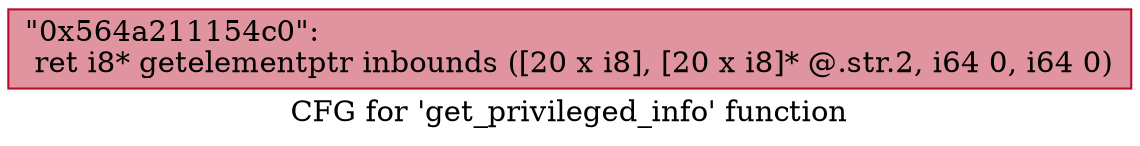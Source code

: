 digraph "CFG for 'get_privileged_info' function" {
	label="CFG for 'get_privileged_info' function";

	Node0x564a211154c0 [shape=record,color="#b70d28ff", style=filled, fillcolor="#b70d2870",label="{\"0x564a211154c0\":\l  ret i8* getelementptr inbounds ([20 x i8], [20 x i8]* @.str.2, i64 0, i64 0)\l}"];
}
